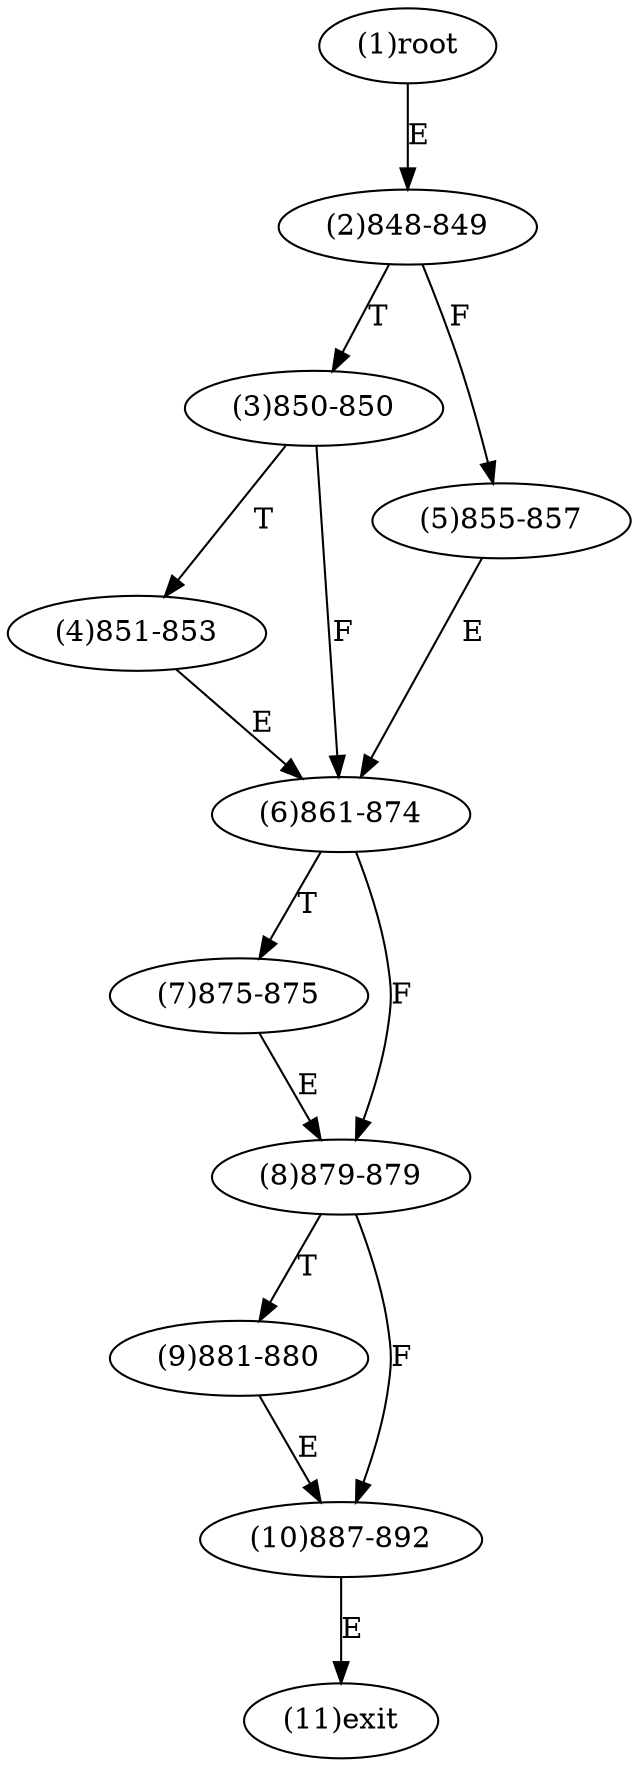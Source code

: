 digraph "" { 
1[ label="(1)root"];
2[ label="(2)848-849"];
3[ label="(3)850-850"];
4[ label="(4)851-853"];
5[ label="(5)855-857"];
6[ label="(6)861-874"];
7[ label="(7)875-875"];
8[ label="(8)879-879"];
9[ label="(9)881-880"];
10[ label="(10)887-892"];
11[ label="(11)exit"];
1->2[ label="E"];
2->5[ label="F"];
2->3[ label="T"];
3->6[ label="F"];
3->4[ label="T"];
4->6[ label="E"];
5->6[ label="E"];
6->8[ label="F"];
6->7[ label="T"];
7->8[ label="E"];
8->10[ label="F"];
8->9[ label="T"];
9->10[ label="E"];
10->11[ label="E"];
}